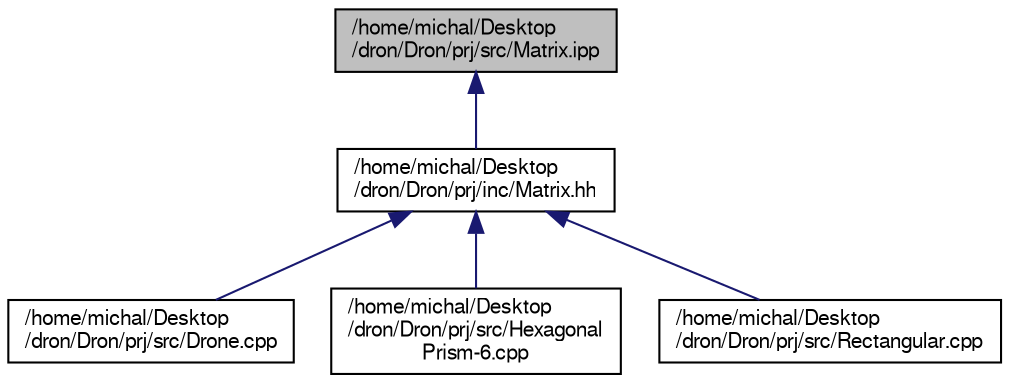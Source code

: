 digraph "/home/michal/Desktop/dron/Dron/prj/src/Matrix.ipp"
{
 // LATEX_PDF_SIZE
  edge [fontname="FreeSans",fontsize="10",labelfontname="FreeSans",labelfontsize="10"];
  node [fontname="FreeSans",fontsize="10",shape=record];
  Node1 [label="/home/michal/Desktop\l/dron/Dron/prj/src/Matrix.ipp",height=0.2,width=0.4,color="black", fillcolor="grey75", style="filled", fontcolor="black",tooltip=" "];
  Node1 -> Node2 [dir="back",color="midnightblue",fontsize="10",style="solid",fontname="FreeSans"];
  Node2 [label="/home/michal/Desktop\l/dron/Dron/prj/inc/Matrix.hh",height=0.2,width=0.4,color="black", fillcolor="white", style="filled",URL="$a00029.html",tooltip=" "];
  Node2 -> Node3 [dir="back",color="midnightblue",fontsize="10",style="solid",fontname="FreeSans"];
  Node3 [label="/home/michal/Desktop\l/dron/Dron/prj/src/Drone.cpp",height=0.2,width=0.4,color="black", fillcolor="white", style="filled",URL="$a00041.html",tooltip=" "];
  Node2 -> Node4 [dir="back",color="midnightblue",fontsize="10",style="solid",fontname="FreeSans"];
  Node4 [label="/home/michal/Desktop\l/dron/Dron/prj/src/Hexagonal\lPrism-6.cpp",height=0.2,width=0.4,color="black", fillcolor="white", style="filled",URL="$a00047.html",tooltip=" "];
  Node2 -> Node5 [dir="back",color="midnightblue",fontsize="10",style="solid",fontname="FreeSans"];
  Node5 [label="/home/michal/Desktop\l/dron/Dron/prj/src/Rectangular.cpp",height=0.2,width=0.4,color="black", fillcolor="white", style="filled",URL="$a00056.html",tooltip=" "];
}
